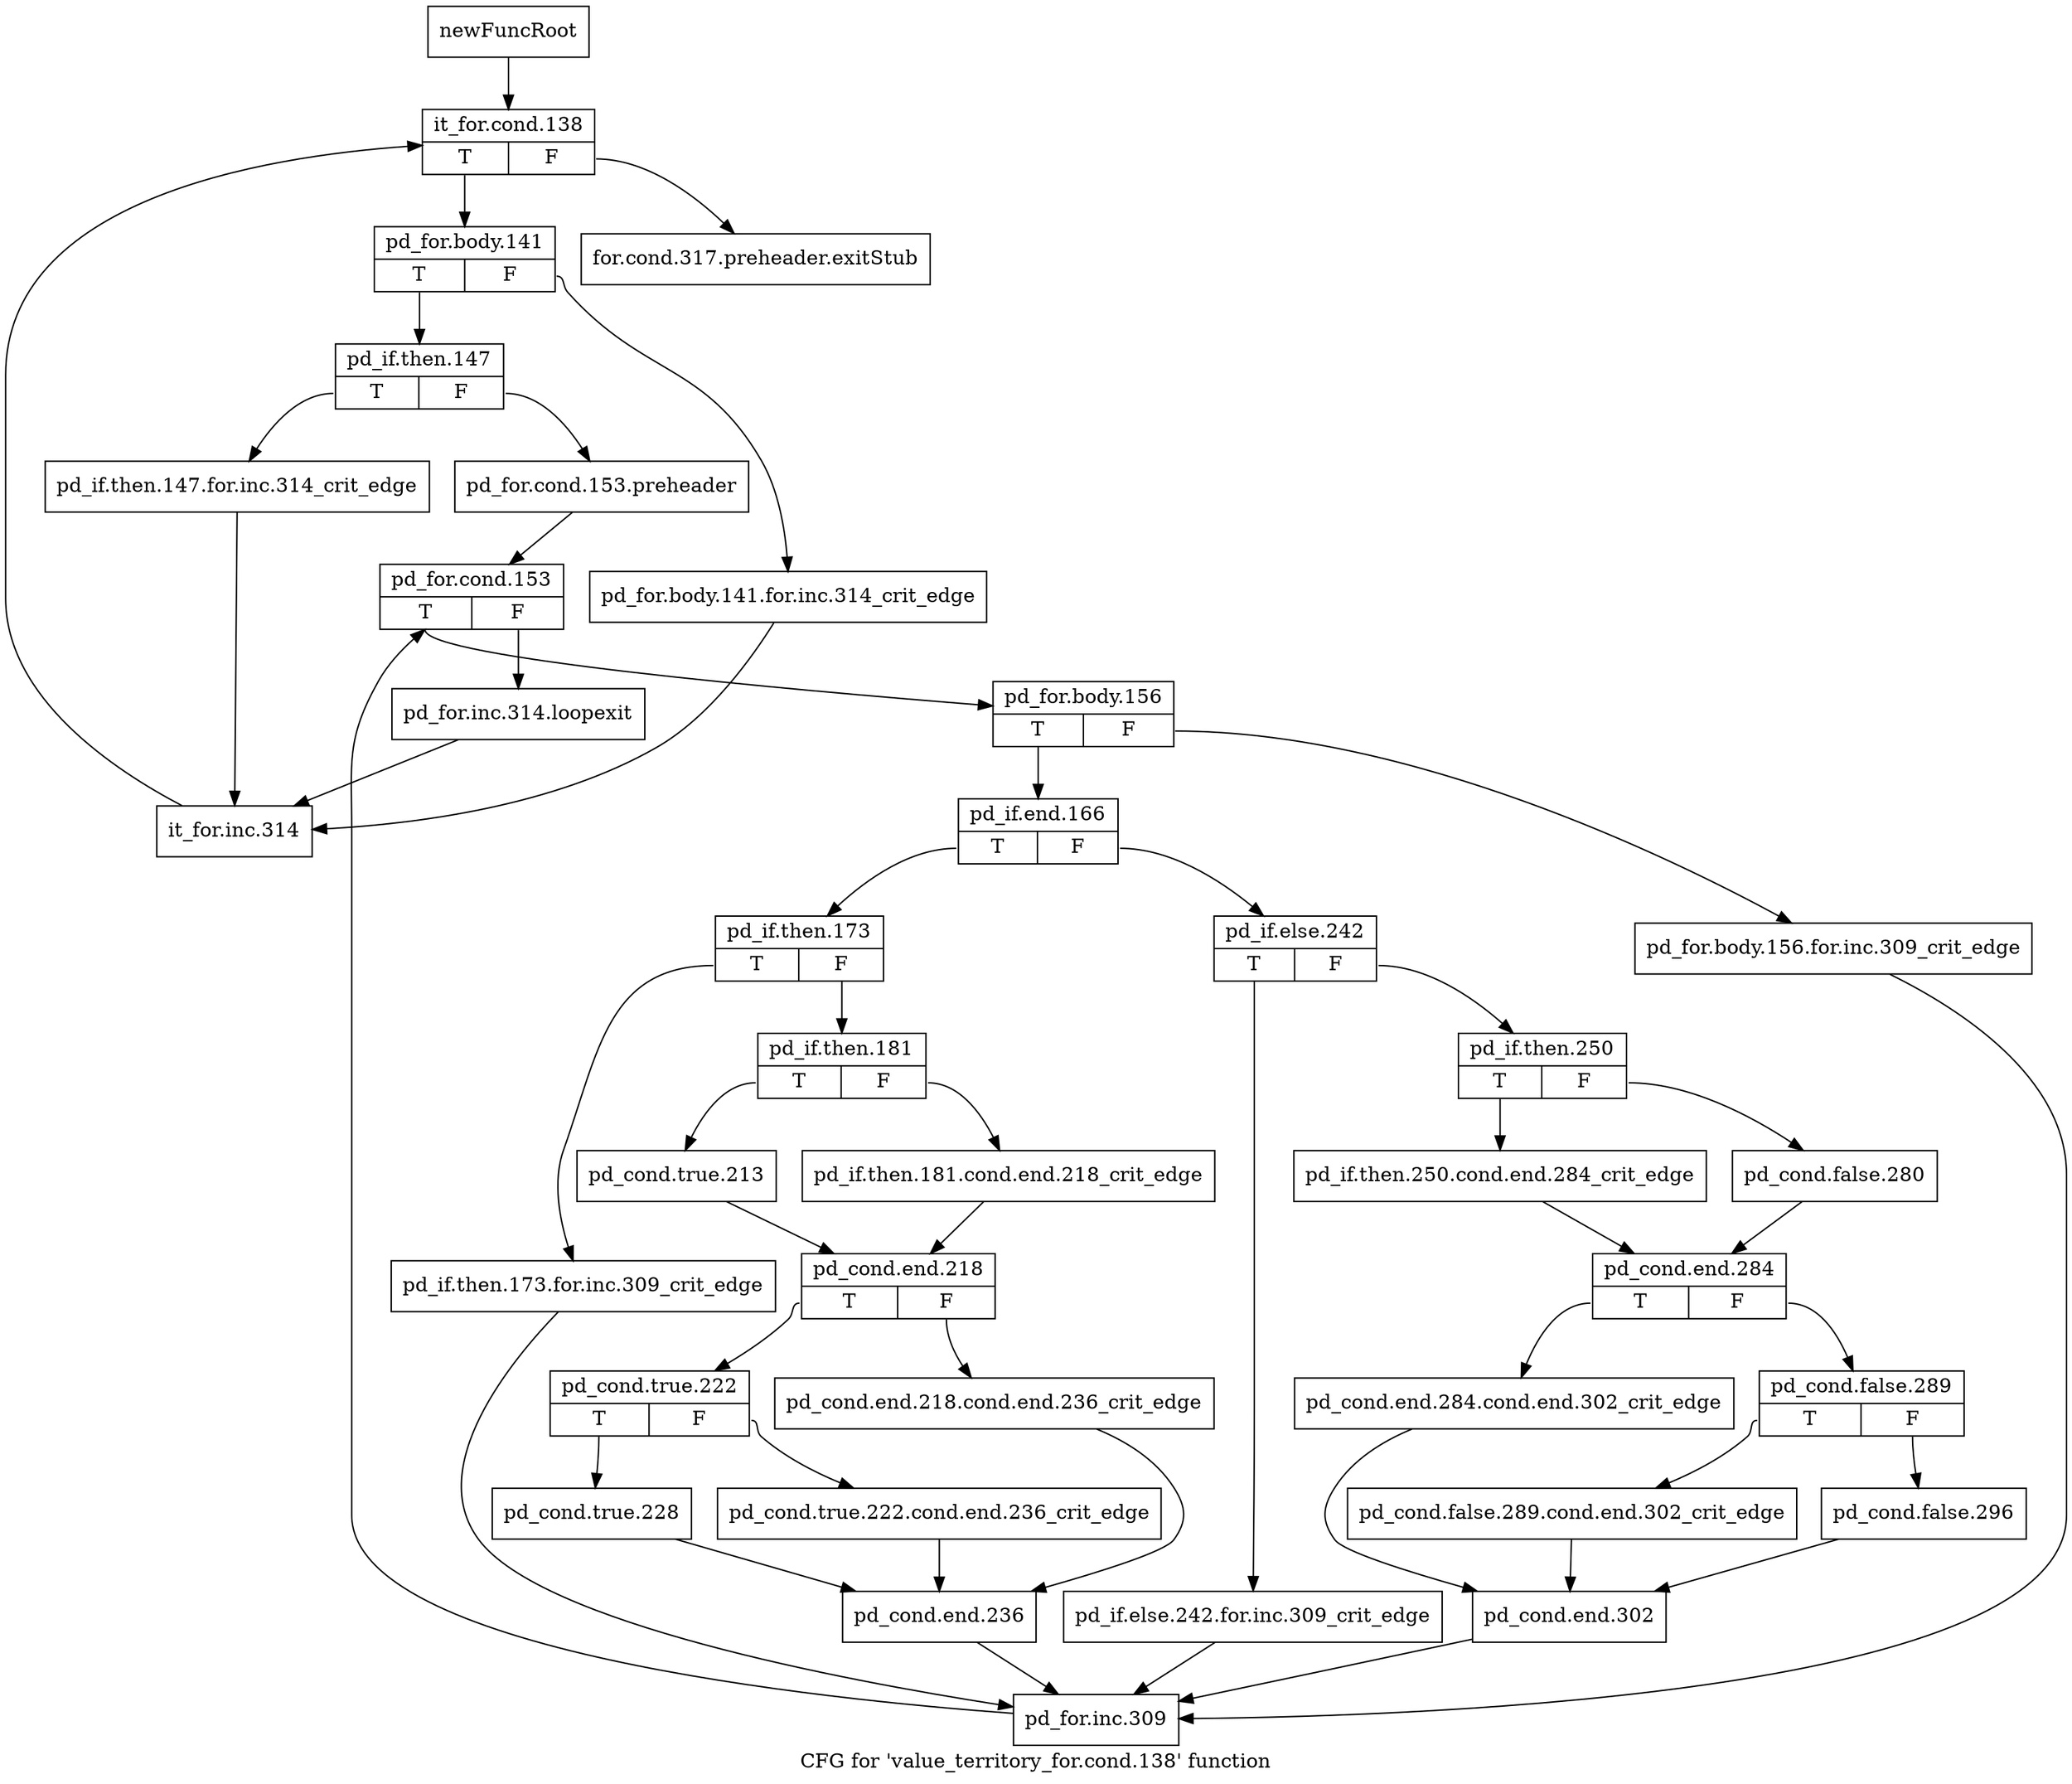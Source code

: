 digraph "CFG for 'value_territory_for.cond.138' function" {
	label="CFG for 'value_territory_for.cond.138' function";

	Node0x4022850 [shape=record,label="{newFuncRoot}"];
	Node0x4022850 -> Node0x40228f0;
	Node0x40228a0 [shape=record,label="{for.cond.317.preheader.exitStub}"];
	Node0x40228f0 [shape=record,label="{it_for.cond.138|{<s0>T|<s1>F}}"];
	Node0x40228f0:s0 -> Node0x4022940;
	Node0x40228f0:s1 -> Node0x40228a0;
	Node0x4022940 [shape=record,label="{pd_for.body.141|{<s0>T|<s1>F}}"];
	Node0x4022940:s0 -> Node0x40229e0;
	Node0x4022940:s1 -> Node0x4022990;
	Node0x4022990 [shape=record,label="{pd_for.body.141.for.inc.314_crit_edge}"];
	Node0x4022990 -> Node0x4023390;
	Node0x40229e0 [shape=record,label="{pd_if.then.147|{<s0>T|<s1>F}}"];
	Node0x40229e0:s0 -> Node0x4023340;
	Node0x40229e0:s1 -> Node0x4022a30;
	Node0x4022a30 [shape=record,label="{pd_for.cond.153.preheader}"];
	Node0x4022a30 -> Node0x4022a80;
	Node0x4022a80 [shape=record,label="{pd_for.cond.153|{<s0>T|<s1>F}}"];
	Node0x4022a80:s0 -> Node0x4022b20;
	Node0x4022a80:s1 -> Node0x4022ad0;
	Node0x4022ad0 [shape=record,label="{pd_for.inc.314.loopexit}"];
	Node0x4022ad0 -> Node0x4023390;
	Node0x4022b20 [shape=record,label="{pd_for.body.156|{<s0>T|<s1>F}}"];
	Node0x4022b20:s0 -> Node0x4022bc0;
	Node0x4022b20:s1 -> Node0x4022b70;
	Node0x4022b70 [shape=record,label="{pd_for.body.156.for.inc.309_crit_edge}"];
	Node0x4022b70 -> Node0x40232f0;
	Node0x4022bc0 [shape=record,label="{pd_if.end.166|{<s0>T|<s1>F}}"];
	Node0x4022bc0:s0 -> Node0x4022f80;
	Node0x4022bc0:s1 -> Node0x4022c10;
	Node0x4022c10 [shape=record,label="{pd_if.else.242|{<s0>T|<s1>F}}"];
	Node0x4022c10:s0 -> Node0x4022f30;
	Node0x4022c10:s1 -> Node0x4022c60;
	Node0x4022c60 [shape=record,label="{pd_if.then.250|{<s0>T|<s1>F}}"];
	Node0x4022c60:s0 -> Node0x4022d00;
	Node0x4022c60:s1 -> Node0x4022cb0;
	Node0x4022cb0 [shape=record,label="{pd_cond.false.280}"];
	Node0x4022cb0 -> Node0x4022d50;
	Node0x4022d00 [shape=record,label="{pd_if.then.250.cond.end.284_crit_edge}"];
	Node0x4022d00 -> Node0x4022d50;
	Node0x4022d50 [shape=record,label="{pd_cond.end.284|{<s0>T|<s1>F}}"];
	Node0x4022d50:s0 -> Node0x4022e90;
	Node0x4022d50:s1 -> Node0x4022da0;
	Node0x4022da0 [shape=record,label="{pd_cond.false.289|{<s0>T|<s1>F}}"];
	Node0x4022da0:s0 -> Node0x4022e40;
	Node0x4022da0:s1 -> Node0x4022df0;
	Node0x4022df0 [shape=record,label="{pd_cond.false.296}"];
	Node0x4022df0 -> Node0x4022ee0;
	Node0x4022e40 [shape=record,label="{pd_cond.false.289.cond.end.302_crit_edge}"];
	Node0x4022e40 -> Node0x4022ee0;
	Node0x4022e90 [shape=record,label="{pd_cond.end.284.cond.end.302_crit_edge}"];
	Node0x4022e90 -> Node0x4022ee0;
	Node0x4022ee0 [shape=record,label="{pd_cond.end.302}"];
	Node0x4022ee0 -> Node0x40232f0;
	Node0x4022f30 [shape=record,label="{pd_if.else.242.for.inc.309_crit_edge}"];
	Node0x4022f30 -> Node0x40232f0;
	Node0x4022f80 [shape=record,label="{pd_if.then.173|{<s0>T|<s1>F}}"];
	Node0x4022f80:s0 -> Node0x40232a0;
	Node0x4022f80:s1 -> Node0x4022fd0;
	Node0x4022fd0 [shape=record,label="{pd_if.then.181|{<s0>T|<s1>F}}"];
	Node0x4022fd0:s0 -> Node0x4023070;
	Node0x4022fd0:s1 -> Node0x4023020;
	Node0x4023020 [shape=record,label="{pd_if.then.181.cond.end.218_crit_edge}"];
	Node0x4023020 -> Node0x40230c0;
	Node0x4023070 [shape=record,label="{pd_cond.true.213}"];
	Node0x4023070 -> Node0x40230c0;
	Node0x40230c0 [shape=record,label="{pd_cond.end.218|{<s0>T|<s1>F}}"];
	Node0x40230c0:s0 -> Node0x4023160;
	Node0x40230c0:s1 -> Node0x4023110;
	Node0x4023110 [shape=record,label="{pd_cond.end.218.cond.end.236_crit_edge}"];
	Node0x4023110 -> Node0x4023250;
	Node0x4023160 [shape=record,label="{pd_cond.true.222|{<s0>T|<s1>F}}"];
	Node0x4023160:s0 -> Node0x4023200;
	Node0x4023160:s1 -> Node0x40231b0;
	Node0x40231b0 [shape=record,label="{pd_cond.true.222.cond.end.236_crit_edge}"];
	Node0x40231b0 -> Node0x4023250;
	Node0x4023200 [shape=record,label="{pd_cond.true.228}"];
	Node0x4023200 -> Node0x4023250;
	Node0x4023250 [shape=record,label="{pd_cond.end.236}"];
	Node0x4023250 -> Node0x40232f0;
	Node0x40232a0 [shape=record,label="{pd_if.then.173.for.inc.309_crit_edge}"];
	Node0x40232a0 -> Node0x40232f0;
	Node0x40232f0 [shape=record,label="{pd_for.inc.309}"];
	Node0x40232f0 -> Node0x4022a80;
	Node0x4023340 [shape=record,label="{pd_if.then.147.for.inc.314_crit_edge}"];
	Node0x4023340 -> Node0x4023390;
	Node0x4023390 [shape=record,label="{it_for.inc.314}"];
	Node0x4023390 -> Node0x40228f0;
}
